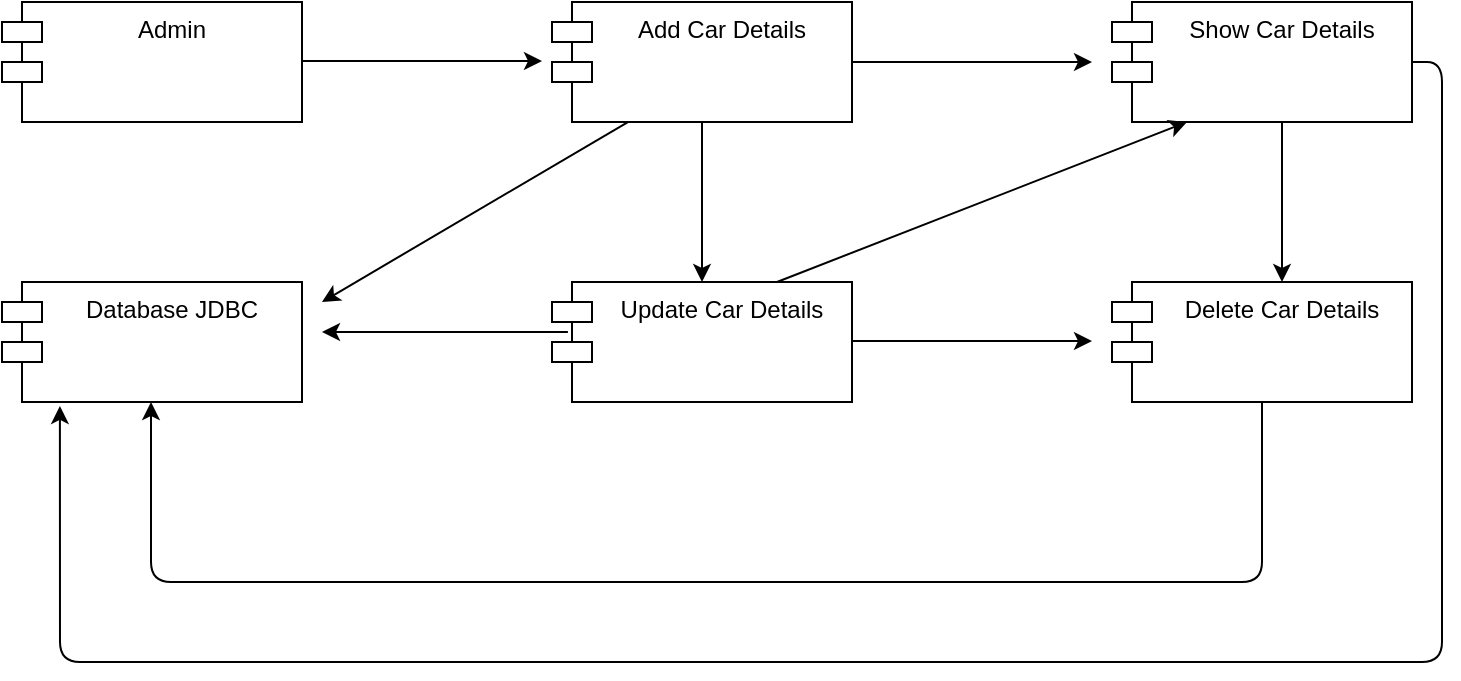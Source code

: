 <mxfile version="13.7.9" type="device"><diagram id="kgpKYQtTHZ0yAKxKKP6v" name="Page-1"><mxGraphModel dx="1422" dy="822" grid="1" gridSize="10" guides="1" tooltips="1" connect="1" arrows="1" fold="1" page="1" pageScale="1" pageWidth="850" pageHeight="1100" math="0" shadow="0"><root><mxCell id="0"/><mxCell id="1" parent="0"/><mxCell id="RxWHJpEaYSkh5NcZDngh-4" value="Update Car Details" style="shape=module;align=left;spacingLeft=20;align=center;verticalAlign=top;" parent="1" vertex="1"><mxGeometry x="345" y="280" width="150" height="60" as="geometry"/></mxCell><mxCell id="RxWHJpEaYSkh5NcZDngh-5" value="Delete Car Details" style="shape=module;align=left;spacingLeft=20;align=center;verticalAlign=top;" parent="1" vertex="1"><mxGeometry x="625" y="280" width="150" height="60" as="geometry"/></mxCell><mxCell id="RxWHJpEaYSkh5NcZDngh-6" value="Add Car Details" style="shape=module;align=left;spacingLeft=20;align=center;verticalAlign=top;" parent="1" vertex="1"><mxGeometry x="345" y="140" width="150" height="60" as="geometry"/></mxCell><mxCell id="RxWHJpEaYSkh5NcZDngh-7" value="Show Car Details" style="shape=module;align=left;spacingLeft=20;align=center;verticalAlign=top;" parent="1" vertex="1"><mxGeometry x="625" y="140" width="150" height="60" as="geometry"/></mxCell><mxCell id="RxWHJpEaYSkh5NcZDngh-8" value="Admin" style="shape=module;align=left;spacingLeft=20;align=center;verticalAlign=top;" parent="1" vertex="1"><mxGeometry x="70" y="140" width="150" height="60" as="geometry"/></mxCell><mxCell id="RxWHJpEaYSkh5NcZDngh-12" value="" style="endArrow=classic;html=1;exitX=1;exitY=0.5;exitDx=0;exitDy=0;" parent="1" source="RxWHJpEaYSkh5NcZDngh-6" edge="1"><mxGeometry width="50" height="50" relative="1" as="geometry"><mxPoint x="525" y="190" as="sourcePoint"/><mxPoint x="615" y="170" as="targetPoint"/></mxGeometry></mxCell><mxCell id="RxWHJpEaYSkh5NcZDngh-13" value="" style="endArrow=classic;html=1;exitX=1;exitY=0.5;exitDx=0;exitDy=0;" parent="1" edge="1"><mxGeometry width="50" height="50" relative="1" as="geometry"><mxPoint x="495" y="309.5" as="sourcePoint"/><mxPoint x="615" y="309.5" as="targetPoint"/></mxGeometry></mxCell><mxCell id="RxWHJpEaYSkh5NcZDngh-14" value="" style="endArrow=classic;html=1;exitX=1;exitY=0.5;exitDx=0;exitDy=0;" parent="1" edge="1"><mxGeometry width="50" height="50" relative="1" as="geometry"><mxPoint x="220" y="169.5" as="sourcePoint"/><mxPoint x="340" y="169.5" as="targetPoint"/></mxGeometry></mxCell><mxCell id="RxWHJpEaYSkh5NcZDngh-16" value="" style="endArrow=classic;html=1;entryX=0.5;entryY=0;entryDx=0;entryDy=0;exitX=0.5;exitY=1;exitDx=0;exitDy=0;" parent="1" source="RxWHJpEaYSkh5NcZDngh-6" target="RxWHJpEaYSkh5NcZDngh-4" edge="1"><mxGeometry width="50" height="50" relative="1" as="geometry"><mxPoint x="420" y="210" as="sourcePoint"/><mxPoint x="490" y="220" as="targetPoint"/></mxGeometry></mxCell><mxCell id="RxWHJpEaYSkh5NcZDngh-17" value="" style="endArrow=classic;html=1;entryX=0.5;entryY=0;entryDx=0;entryDy=0;exitX=0.5;exitY=1;exitDx=0;exitDy=0;" parent="1" edge="1"><mxGeometry width="50" height="50" relative="1" as="geometry"><mxPoint x="710" y="200" as="sourcePoint"/><mxPoint x="710" y="280" as="targetPoint"/></mxGeometry></mxCell><mxCell id="RxWHJpEaYSkh5NcZDngh-18" value="Database JDBC" style="shape=module;align=left;spacingLeft=20;align=center;verticalAlign=top;" parent="1" vertex="1"><mxGeometry x="70" y="280" width="150" height="60" as="geometry"/></mxCell><mxCell id="RxWHJpEaYSkh5NcZDngh-19" value="" style="endArrow=classic;html=1;exitX=0.053;exitY=0.417;exitDx=0;exitDy=0;exitPerimeter=0;" parent="1" source="RxWHJpEaYSkh5NcZDngh-4" edge="1"><mxGeometry width="50" height="50" relative="1" as="geometry"><mxPoint x="220" y="360" as="sourcePoint"/><mxPoint x="230" y="305" as="targetPoint"/></mxGeometry></mxCell><mxCell id="RxWHJpEaYSkh5NcZDngh-21" value="" style="endArrow=classic;html=1;exitX=0.053;exitY=0.417;exitDx=0;exitDy=0;exitPerimeter=0;" parent="1" edge="1"><mxGeometry width="50" height="50" relative="1" as="geometry"><mxPoint x="382.95" y="200.02" as="sourcePoint"/><mxPoint x="230" y="290" as="targetPoint"/></mxGeometry></mxCell><mxCell id="RxWHJpEaYSkh5NcZDngh-22" value="" style="endArrow=classic;html=1;exitX=0.5;exitY=1;exitDx=0;exitDy=0;edgeStyle=orthogonalEdgeStyle;" parent="1" source="RxWHJpEaYSkh5NcZDngh-5" edge="1"><mxGeometry width="50" height="50" relative="1" as="geometry"><mxPoint x="144.5" y="400" as="sourcePoint"/><mxPoint x="144.5" y="340" as="targetPoint"/><Array as="points"><mxPoint x="700" y="430"/><mxPoint x="145" y="430"/></Array></mxGeometry></mxCell><mxCell id="RxWHJpEaYSkh5NcZDngh-23" value="" style="endArrow=classic;html=1;entryX=0.193;entryY=1.033;entryDx=0;entryDy=0;entryPerimeter=0;exitX=1;exitY=0.5;exitDx=0;exitDy=0;edgeStyle=orthogonalEdgeStyle;" parent="1" source="RxWHJpEaYSkh5NcZDngh-7" target="RxWHJpEaYSkh5NcZDngh-18" edge="1"><mxGeometry width="50" height="50" relative="1" as="geometry"><mxPoint x="110" y="510" as="sourcePoint"/><mxPoint x="90" y="400" as="targetPoint"/><Array as="points"><mxPoint x="790" y="170"/><mxPoint x="790" y="470"/><mxPoint x="99" y="470"/></Array></mxGeometry></mxCell><mxCell id="IUpmc-zzTUhfA2OOGpS1-1" value="" style="endArrow=classic;html=1;exitX=0.75;exitY=0;exitDx=0;exitDy=0;entryX=0.25;entryY=1;entryDx=0;entryDy=0;" edge="1" parent="1" source="RxWHJpEaYSkh5NcZDngh-4" target="RxWHJpEaYSkh5NcZDngh-7"><mxGeometry width="50" height="50" relative="1" as="geometry"><mxPoint x="495" y="240" as="sourcePoint"/><mxPoint x="615" y="240" as="targetPoint"/></mxGeometry></mxCell></root></mxGraphModel></diagram></mxfile>